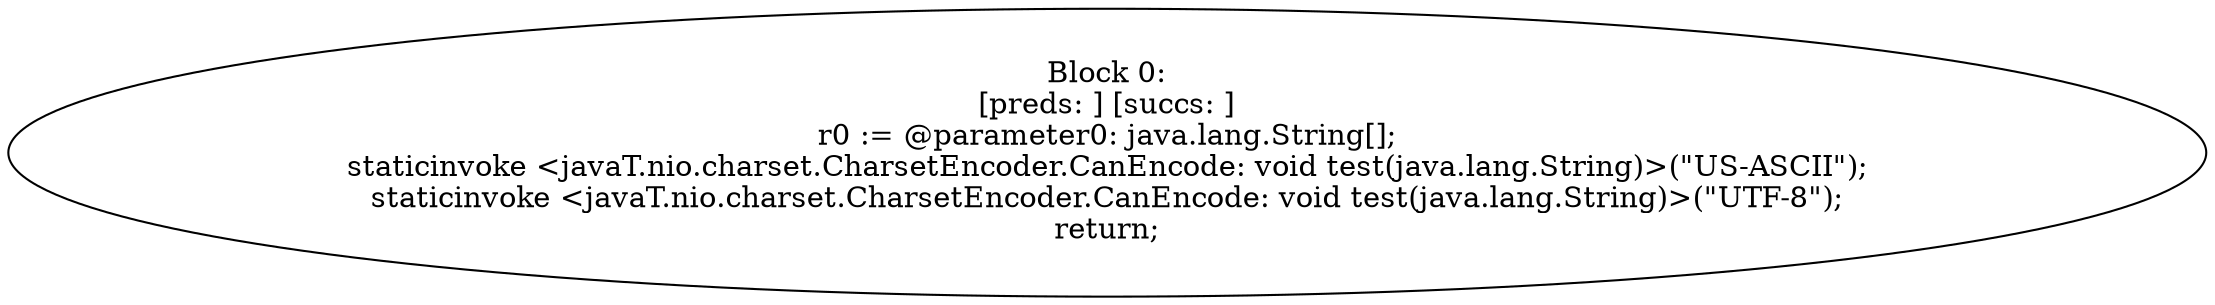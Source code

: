 digraph "unitGraph" {
    "Block 0:
[preds: ] [succs: ]
r0 := @parameter0: java.lang.String[];
staticinvoke <javaT.nio.charset.CharsetEncoder.CanEncode: void test(java.lang.String)>(\"US-ASCII\");
staticinvoke <javaT.nio.charset.CharsetEncoder.CanEncode: void test(java.lang.String)>(\"UTF-8\");
return;
"
}
